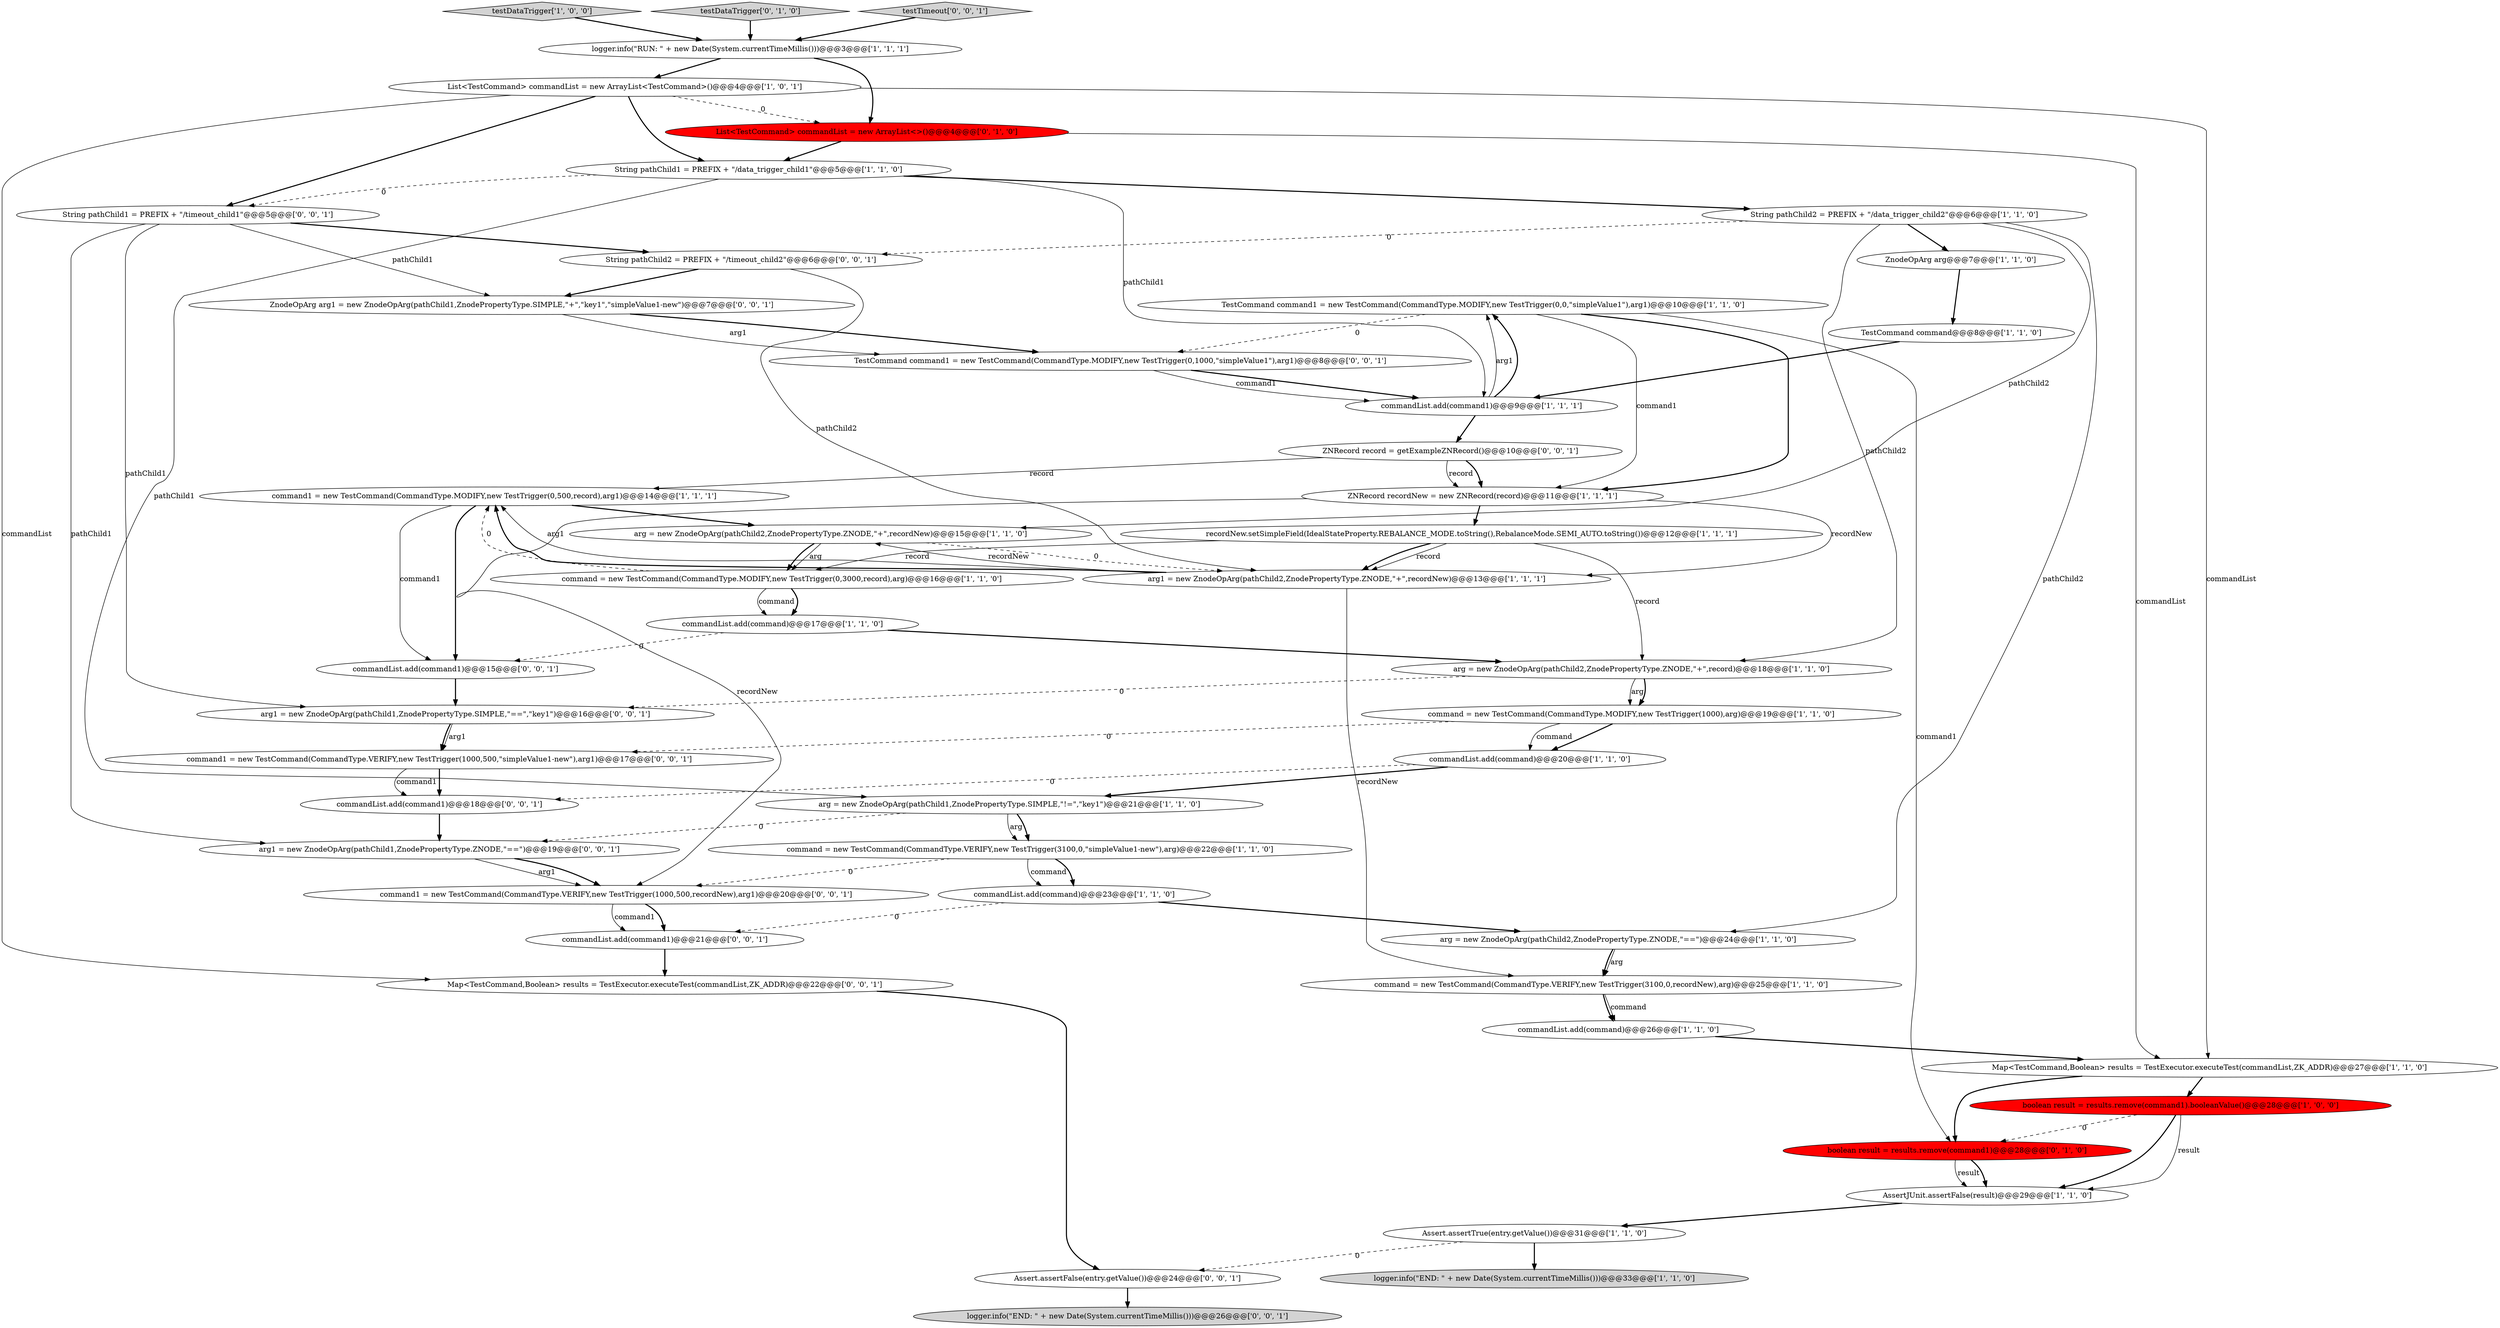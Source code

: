 digraph {
11 [style = filled, label = "arg = new ZnodeOpArg(pathChild1,ZnodePropertyType.SIMPLE,\"!=\",\"key1\")@@@21@@@['1', '1', '0']", fillcolor = white, shape = ellipse image = "AAA0AAABBB1BBB"];
48 [style = filled, label = "TestCommand command1 = new TestCommand(CommandType.MODIFY,new TestTrigger(0,1000,\"simpleValue1\"),arg1)@@@8@@@['0', '0', '1']", fillcolor = white, shape = ellipse image = "AAA0AAABBB3BBB"];
43 [style = filled, label = "Map<TestCommand,Boolean> results = TestExecutor.executeTest(commandList,ZK_ADDR)@@@22@@@['0', '0', '1']", fillcolor = white, shape = ellipse image = "AAA0AAABBB3BBB"];
27 [style = filled, label = "commandList.add(command)@@@23@@@['1', '1', '0']", fillcolor = white, shape = ellipse image = "AAA0AAABBB1BBB"];
40 [style = filled, label = "ZnodeOpArg arg1 = new ZnodeOpArg(pathChild1,ZnodePropertyType.SIMPLE,\"+\",\"key1\",\"simpleValue1-new\")@@@7@@@['0', '0', '1']", fillcolor = white, shape = ellipse image = "AAA0AAABBB3BBB"];
3 [style = filled, label = "String pathChild2 = PREFIX + \"/data_trigger_child2\"@@@6@@@['1', '1', '0']", fillcolor = white, shape = ellipse image = "AAA0AAABBB1BBB"];
5 [style = filled, label = "command = new TestCommand(CommandType.VERIFY,new TestTrigger(3100,0,recordNew),arg)@@@25@@@['1', '1', '0']", fillcolor = white, shape = ellipse image = "AAA0AAABBB1BBB"];
33 [style = filled, label = "ZNRecord record = getExampleZNRecord()@@@10@@@['0', '0', '1']", fillcolor = white, shape = ellipse image = "AAA0AAABBB3BBB"];
34 [style = filled, label = "command1 = new TestCommand(CommandType.VERIFY,new TestTrigger(1000,500,recordNew),arg1)@@@20@@@['0', '0', '1']", fillcolor = white, shape = ellipse image = "AAA0AAABBB3BBB"];
14 [style = filled, label = "logger.info(\"END: \" + new Date(System.currentTimeMillis()))@@@33@@@['1', '1', '0']", fillcolor = lightgray, shape = ellipse image = "AAA0AAABBB1BBB"];
4 [style = filled, label = "commandList.add(command1)@@@9@@@['1', '1', '1']", fillcolor = white, shape = ellipse image = "AAA0AAABBB1BBB"];
1 [style = filled, label = "command1 = new TestCommand(CommandType.MODIFY,new TestTrigger(0,500,record),arg1)@@@14@@@['1', '1', '1']", fillcolor = white, shape = ellipse image = "AAA0AAABBB1BBB"];
37 [style = filled, label = "commandList.add(command1)@@@15@@@['0', '0', '1']", fillcolor = white, shape = ellipse image = "AAA0AAABBB3BBB"];
39 [style = filled, label = "String pathChild2 = PREFIX + \"/timeout_child2\"@@@6@@@['0', '0', '1']", fillcolor = white, shape = ellipse image = "AAA0AAABBB3BBB"];
28 [style = filled, label = "testDataTrigger['1', '0', '0']", fillcolor = lightgray, shape = diamond image = "AAA0AAABBB1BBB"];
17 [style = filled, label = "TestCommand command1 = new TestCommand(CommandType.MODIFY,new TestTrigger(0,0,\"simpleValue1\"),arg1)@@@10@@@['1', '1', '0']", fillcolor = white, shape = ellipse image = "AAA0AAABBB1BBB"];
36 [style = filled, label = "commandList.add(command1)@@@21@@@['0', '0', '1']", fillcolor = white, shape = ellipse image = "AAA0AAABBB3BBB"];
12 [style = filled, label = "List<TestCommand> commandList = new ArrayList<TestCommand>()@@@4@@@['1', '0', '1']", fillcolor = white, shape = ellipse image = "AAA0AAABBB1BBB"];
20 [style = filled, label = "command = new TestCommand(CommandType.MODIFY,new TestTrigger(1000),arg)@@@19@@@['1', '1', '0']", fillcolor = white, shape = ellipse image = "AAA0AAABBB1BBB"];
35 [style = filled, label = "String pathChild1 = PREFIX + \"/timeout_child1\"@@@5@@@['0', '0', '1']", fillcolor = white, shape = ellipse image = "AAA0AAABBB3BBB"];
18 [style = filled, label = "recordNew.setSimpleField(IdealStateProperty.REBALANCE_MODE.toString(),RebalanceMode.SEMI_AUTO.toString())@@@12@@@['1', '1', '1']", fillcolor = white, shape = ellipse image = "AAA0AAABBB1BBB"];
30 [style = filled, label = "boolean result = results.remove(command1)@@@28@@@['0', '1', '0']", fillcolor = red, shape = ellipse image = "AAA1AAABBB2BBB"];
2 [style = filled, label = "arg = new ZnodeOpArg(pathChild2,ZnodePropertyType.ZNODE,\"==\")@@@24@@@['1', '1', '0']", fillcolor = white, shape = ellipse image = "AAA0AAABBB1BBB"];
9 [style = filled, label = "Map<TestCommand,Boolean> results = TestExecutor.executeTest(commandList,ZK_ADDR)@@@27@@@['1', '1', '0']", fillcolor = white, shape = ellipse image = "AAA0AAABBB1BBB"];
26 [style = filled, label = "arg = new ZnodeOpArg(pathChild2,ZnodePropertyType.ZNODE,\"+\",recordNew)@@@15@@@['1', '1', '0']", fillcolor = white, shape = ellipse image = "AAA0AAABBB1BBB"];
15 [style = filled, label = "commandList.add(command)@@@20@@@['1', '1', '0']", fillcolor = white, shape = ellipse image = "AAA0AAABBB1BBB"];
32 [style = filled, label = "testDataTrigger['0', '1', '0']", fillcolor = lightgray, shape = diamond image = "AAA0AAABBB2BBB"];
29 [style = filled, label = "Assert.assertTrue(entry.getValue())@@@31@@@['1', '1', '0']", fillcolor = white, shape = ellipse image = "AAA0AAABBB1BBB"];
41 [style = filled, label = "arg1 = new ZnodeOpArg(pathChild1,ZnodePropertyType.SIMPLE,\"==\",\"key1\")@@@16@@@['0', '0', '1']", fillcolor = white, shape = ellipse image = "AAA0AAABBB3BBB"];
10 [style = filled, label = "commandList.add(command)@@@17@@@['1', '1', '0']", fillcolor = white, shape = ellipse image = "AAA0AAABBB1BBB"];
8 [style = filled, label = "command = new TestCommand(CommandType.MODIFY,new TestTrigger(0,3000,record),arg)@@@16@@@['1', '1', '0']", fillcolor = white, shape = ellipse image = "AAA0AAABBB1BBB"];
42 [style = filled, label = "logger.info(\"END: \" + new Date(System.currentTimeMillis()))@@@26@@@['0', '0', '1']", fillcolor = lightgray, shape = ellipse image = "AAA0AAABBB3BBB"];
22 [style = filled, label = "commandList.add(command)@@@26@@@['1', '1', '0']", fillcolor = white, shape = ellipse image = "AAA0AAABBB1BBB"];
6 [style = filled, label = "command = new TestCommand(CommandType.VERIFY,new TestTrigger(3100,0,\"simpleValue1-new\"),arg)@@@22@@@['1', '1', '0']", fillcolor = white, shape = ellipse image = "AAA0AAABBB1BBB"];
21 [style = filled, label = "TestCommand command@@@8@@@['1', '1', '0']", fillcolor = white, shape = ellipse image = "AAA0AAABBB1BBB"];
25 [style = filled, label = "AssertJUnit.assertFalse(result)@@@29@@@['1', '1', '0']", fillcolor = white, shape = ellipse image = "AAA0AAABBB1BBB"];
13 [style = filled, label = "arg1 = new ZnodeOpArg(pathChild2,ZnodePropertyType.ZNODE,\"+\",recordNew)@@@13@@@['1', '1', '1']", fillcolor = white, shape = ellipse image = "AAA0AAABBB1BBB"];
46 [style = filled, label = "testTimeout['0', '0', '1']", fillcolor = lightgray, shape = diamond image = "AAA0AAABBB3BBB"];
44 [style = filled, label = "command1 = new TestCommand(CommandType.VERIFY,new TestTrigger(1000,500,\"simpleValue1-new\"),arg1)@@@17@@@['0', '0', '1']", fillcolor = white, shape = ellipse image = "AAA0AAABBB3BBB"];
31 [style = filled, label = "List<TestCommand> commandList = new ArrayList<>()@@@4@@@['0', '1', '0']", fillcolor = red, shape = ellipse image = "AAA1AAABBB2BBB"];
38 [style = filled, label = "arg1 = new ZnodeOpArg(pathChild1,ZnodePropertyType.ZNODE,\"==\")@@@19@@@['0', '0', '1']", fillcolor = white, shape = ellipse image = "AAA0AAABBB3BBB"];
0 [style = filled, label = "logger.info(\"RUN: \" + new Date(System.currentTimeMillis()))@@@3@@@['1', '1', '1']", fillcolor = white, shape = ellipse image = "AAA0AAABBB1BBB"];
45 [style = filled, label = "Assert.assertFalse(entry.getValue())@@@24@@@['0', '0', '1']", fillcolor = white, shape = ellipse image = "AAA0AAABBB3BBB"];
16 [style = filled, label = "boolean result = results.remove(command1).booleanValue()@@@28@@@['1', '0', '0']", fillcolor = red, shape = ellipse image = "AAA1AAABBB1BBB"];
23 [style = filled, label = "String pathChild1 = PREFIX + \"/data_trigger_child1\"@@@5@@@['1', '1', '0']", fillcolor = white, shape = ellipse image = "AAA0AAABBB1BBB"];
47 [style = filled, label = "commandList.add(command1)@@@18@@@['0', '0', '1']", fillcolor = white, shape = ellipse image = "AAA0AAABBB3BBB"];
7 [style = filled, label = "ZNRecord recordNew = new ZNRecord(record)@@@11@@@['1', '1', '1']", fillcolor = white, shape = ellipse image = "AAA0AAABBB1BBB"];
24 [style = filled, label = "arg = new ZnodeOpArg(pathChild2,ZnodePropertyType.ZNODE,\"+\",record)@@@18@@@['1', '1', '0']", fillcolor = white, shape = ellipse image = "AAA0AAABBB1BBB"];
19 [style = filled, label = "ZnodeOpArg arg@@@7@@@['1', '1', '0']", fillcolor = white, shape = ellipse image = "AAA0AAABBB1BBB"];
23->4 [style = solid, label="pathChild1"];
8->10 [style = bold, label=""];
46->0 [style = bold, label=""];
38->34 [style = solid, label="arg1"];
10->24 [style = bold, label=""];
17->30 [style = solid, label="command1"];
32->0 [style = bold, label=""];
48->4 [style = bold, label=""];
2->5 [style = solid, label="arg"];
31->9 [style = solid, label="commandList"];
12->31 [style = dashed, label="0"];
48->4 [style = solid, label="command1"];
3->26 [style = solid, label="pathChild2"];
6->34 [style = dashed, label="0"];
25->29 [style = bold, label=""];
17->48 [style = dashed, label="0"];
9->16 [style = bold, label=""];
13->1 [style = bold, label=""];
18->24 [style = solid, label="record"];
6->27 [style = solid, label="command"];
12->9 [style = solid, label="commandList"];
28->0 [style = bold, label=""];
20->44 [style = dashed, label="0"];
4->17 [style = solid, label="arg1"];
15->11 [style = bold, label=""];
3->19 [style = bold, label=""];
35->38 [style = solid, label="pathChild1"];
29->14 [style = bold, label=""];
45->42 [style = bold, label=""];
20->15 [style = bold, label=""];
44->47 [style = bold, label=""];
26->8 [style = solid, label="arg"];
27->2 [style = bold, label=""];
24->20 [style = solid, label="arg"];
33->7 [style = bold, label=""];
24->41 [style = dashed, label="0"];
3->39 [style = dashed, label="0"];
22->9 [style = bold, label=""];
23->35 [style = dashed, label="0"];
23->3 [style = bold, label=""];
20->15 [style = solid, label="command"];
35->41 [style = solid, label="pathChild1"];
12->35 [style = bold, label=""];
16->25 [style = solid, label="result"];
43->45 [style = bold, label=""];
29->45 [style = dashed, label="0"];
12->43 [style = solid, label="commandList"];
24->20 [style = bold, label=""];
3->2 [style = solid, label="pathChild2"];
17->7 [style = solid, label="command1"];
34->36 [style = bold, label=""];
11->6 [style = solid, label="arg"];
5->22 [style = bold, label=""];
5->22 [style = solid, label="command"];
33->7 [style = solid, label="record"];
13->26 [style = solid, label="recordNew"];
0->31 [style = bold, label=""];
21->4 [style = bold, label=""];
39->13 [style = solid, label="pathChild2"];
36->43 [style = bold, label=""];
4->17 [style = bold, label=""];
44->47 [style = solid, label="command1"];
26->13 [style = dashed, label="0"];
0->12 [style = bold, label=""];
37->41 [style = bold, label=""];
18->8 [style = solid, label="record"];
35->39 [style = bold, label=""];
26->8 [style = bold, label=""];
4->33 [style = bold, label=""];
27->36 [style = dashed, label="0"];
6->27 [style = bold, label=""];
40->48 [style = solid, label="arg1"];
16->30 [style = dashed, label="0"];
39->40 [style = bold, label=""];
41->44 [style = solid, label="arg1"];
38->34 [style = bold, label=""];
18->13 [style = solid, label="record"];
13->5 [style = solid, label="recordNew"];
7->18 [style = bold, label=""];
30->25 [style = solid, label="result"];
33->1 [style = solid, label="record"];
7->13 [style = solid, label="recordNew"];
34->36 [style = solid, label="command1"];
1->37 [style = bold, label=""];
2->5 [style = bold, label=""];
8->10 [style = solid, label="command"];
19->21 [style = bold, label=""];
1->37 [style = solid, label="command1"];
31->23 [style = bold, label=""];
23->11 [style = solid, label="pathChild1"];
40->48 [style = bold, label=""];
35->40 [style = solid, label="pathChild1"];
11->6 [style = bold, label=""];
15->47 [style = dashed, label="0"];
30->25 [style = bold, label=""];
16->25 [style = bold, label=""];
9->30 [style = bold, label=""];
1->26 [style = bold, label=""];
8->1 [style = dashed, label="0"];
47->38 [style = bold, label=""];
13->1 [style = solid, label="arg1"];
3->24 [style = solid, label="pathChild2"];
17->7 [style = bold, label=""];
11->38 [style = dashed, label="0"];
18->13 [style = bold, label=""];
10->37 [style = dashed, label="0"];
12->23 [style = bold, label=""];
7->34 [style = solid, label="recordNew"];
41->44 [style = bold, label=""];
}
